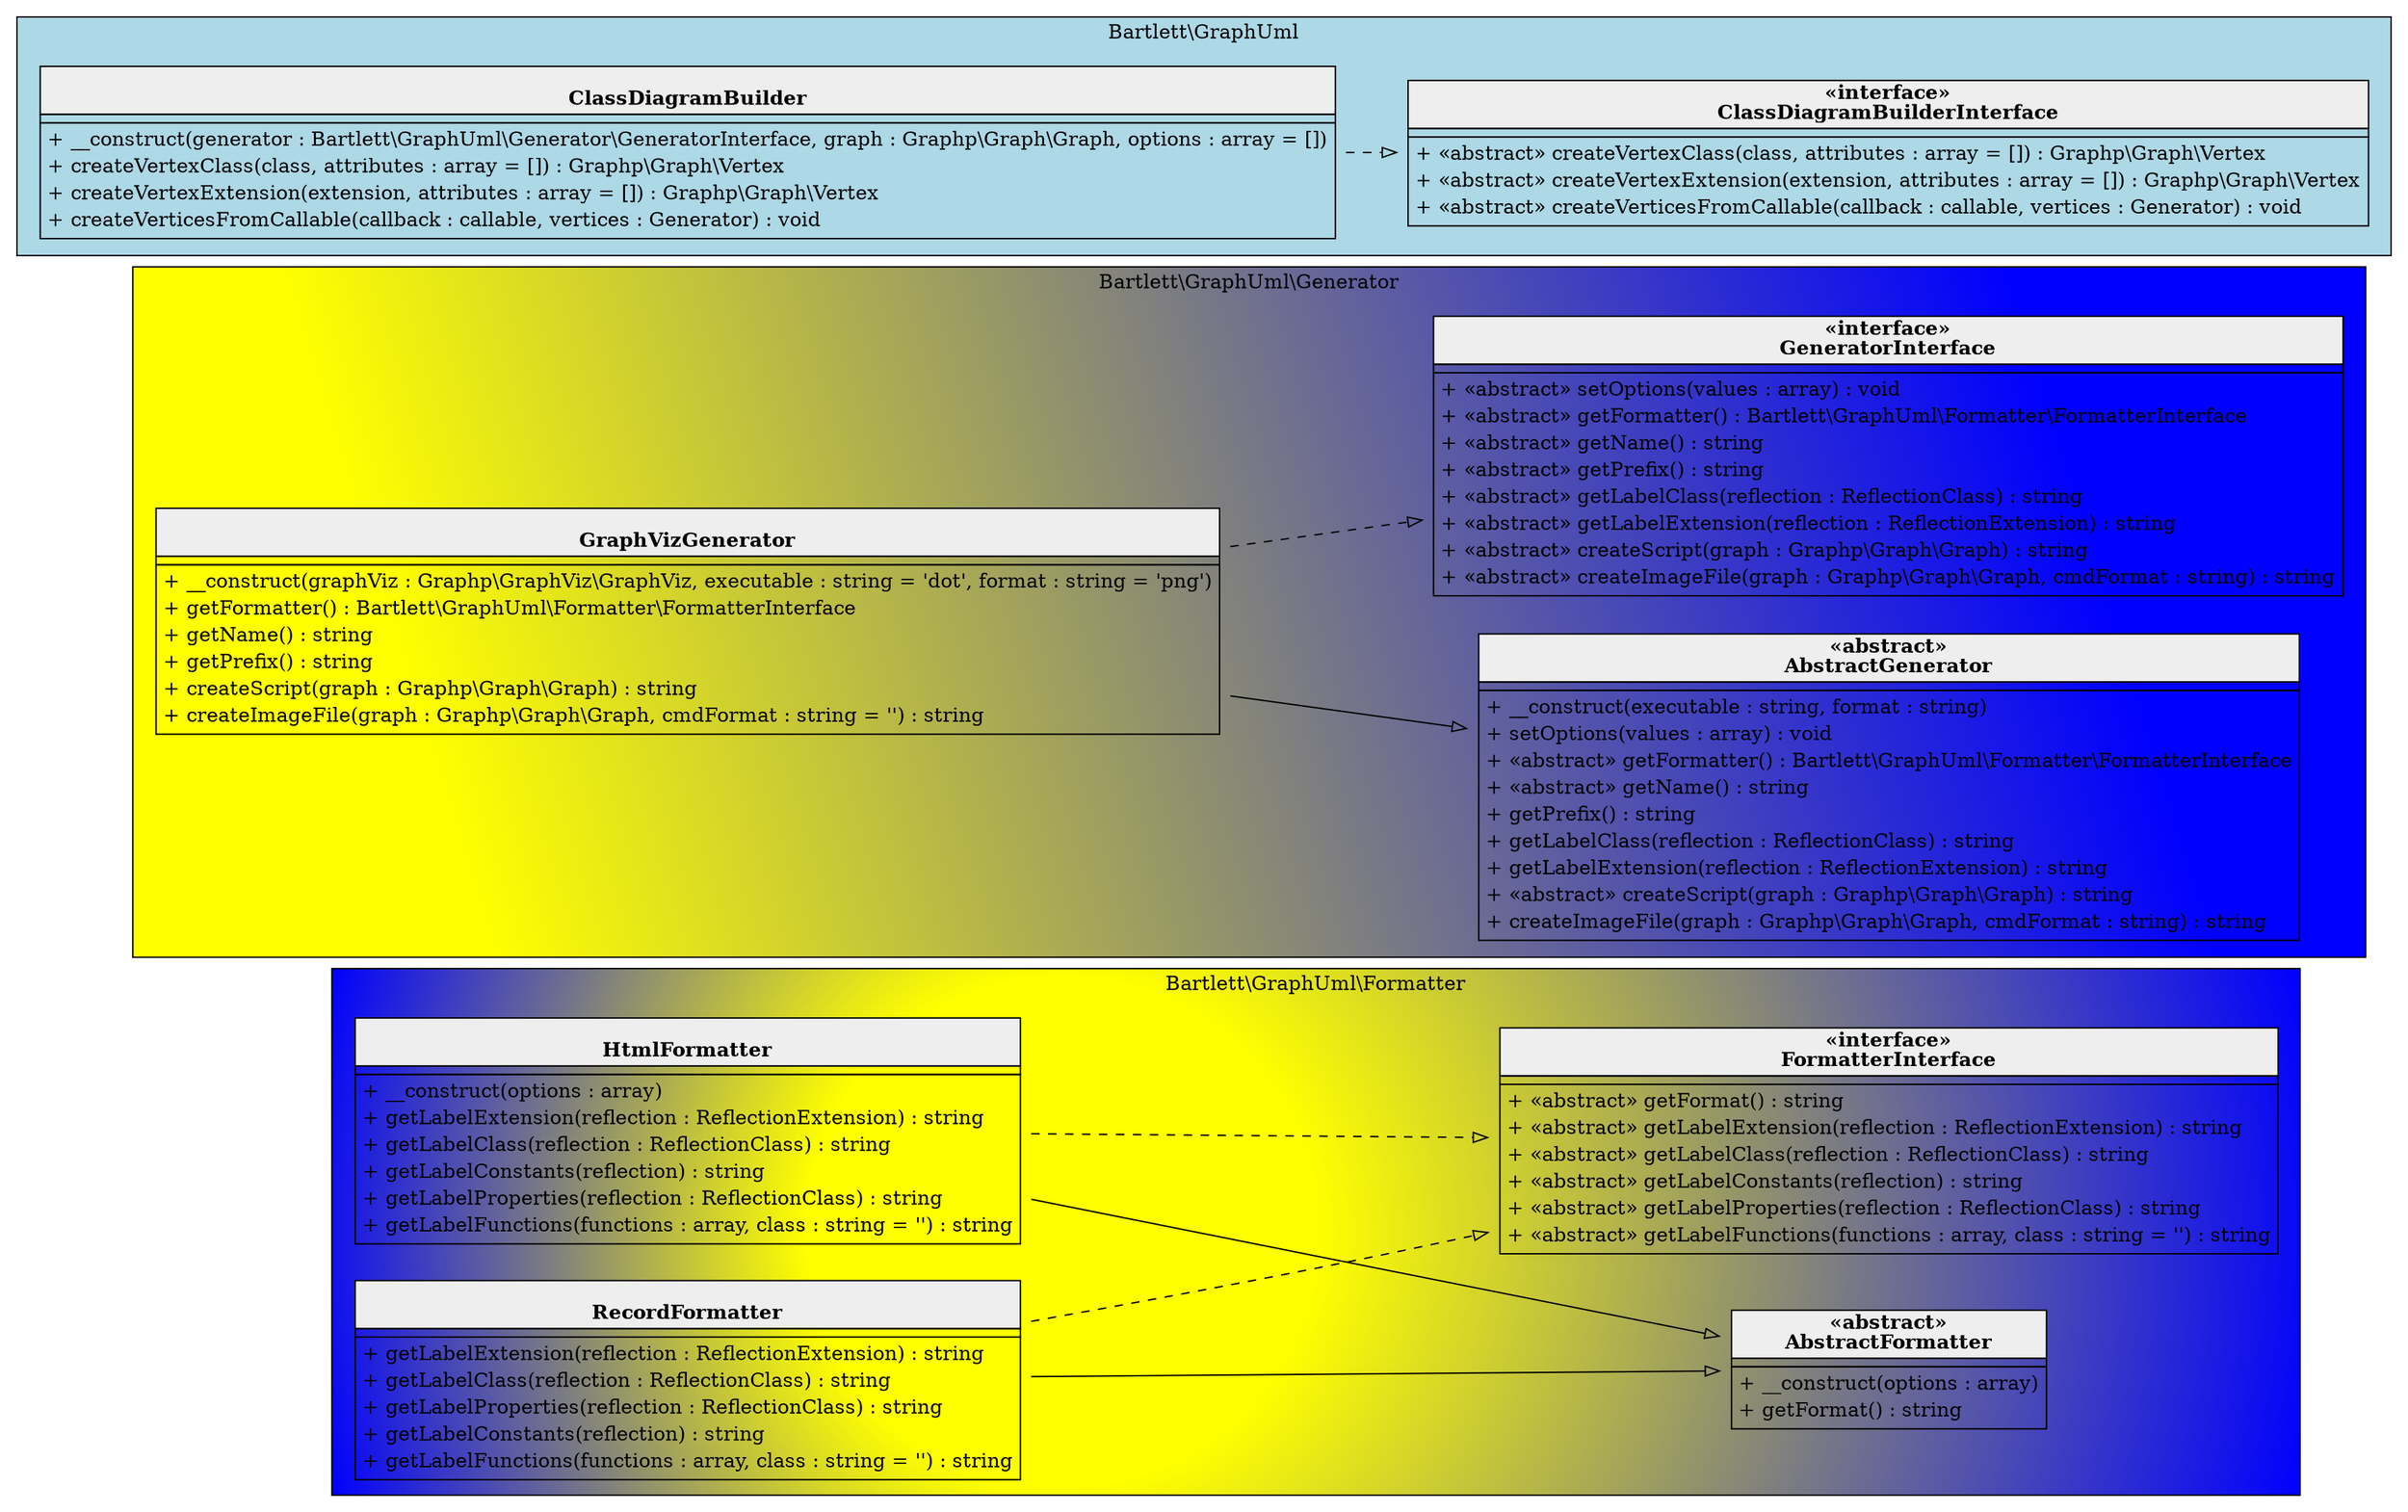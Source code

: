 digraph {
  graph [rankdir="LR"]
  subgraph cluster_0 {
    graph [style="radial" fillcolor="yellow:blue" gradientangle=180]
    label = "Bartlett\\GraphUml\\Formatter"
    "Bartlett\\GraphUml\\Formatter\\HtmlFormatter" [shape="none" label=<
<table cellspacing="0" border="0" cellborder="1">
    <tr><td bgcolor="#eeeeee"><b><br/>HtmlFormatter</b></td></tr>
    <tr><td></td></tr>
    <tr><td><table border="0" cellspacing="0" cellpadding="2">
    <tr><td align="left">+ __construct(options : array)</td></tr>
    <tr><td align="left">+ getLabelExtension(reflection : ReflectionExtension) : string</td></tr>
    <tr><td align="left">+ getLabelClass(reflection : ReflectionClass) : string</td></tr>
    <tr><td align="left">+ getLabelConstants(reflection) : string</td></tr>
    <tr><td align="left">+ getLabelProperties(reflection : ReflectionClass) : string</td></tr>
    <tr><td align="left">+ getLabelFunctions(functions : array, class : string = '') : string</td></tr>
</table></td></tr>
</table>>]
    "Bartlett\\GraphUml\\Formatter\\AbstractFormatter" [shape="none" label=<
<table cellspacing="0" border="0" cellborder="1">
    <tr><td bgcolor="#eeeeee"><b>«abstract»<br/>AbstractFormatter</b></td></tr>
    <tr><td></td></tr>
    <tr><td><table border="0" cellspacing="0" cellpadding="2">
    <tr><td align="left">+ __construct(options : array)</td></tr>
    <tr><td align="left">+ getFormat() : string</td></tr>
</table></td></tr>
</table>>]
    "Bartlett\\GraphUml\\Formatter\\FormatterInterface" [shape="none" label=<
<table cellspacing="0" border="0" cellborder="1">
    <tr><td bgcolor="#eeeeee"><b>«interface»<br/>FormatterInterface</b></td></tr>
    <tr><td></td></tr>
    <tr><td><table border="0" cellspacing="0" cellpadding="2">
    <tr><td align="left">+ «abstract» getFormat() : string</td></tr>
    <tr><td align="left">+ «abstract» getLabelExtension(reflection : ReflectionExtension) : string</td></tr>
    <tr><td align="left">+ «abstract» getLabelClass(reflection : ReflectionClass) : string</td></tr>
    <tr><td align="left">+ «abstract» getLabelConstants(reflection) : string</td></tr>
    <tr><td align="left">+ «abstract» getLabelProperties(reflection : ReflectionClass) : string</td></tr>
    <tr><td align="left">+ «abstract» getLabelFunctions(functions : array, class : string = '') : string</td></tr>
</table></td></tr>
</table>>]
    "Bartlett\\GraphUml\\Formatter\\RecordFormatter" [shape="none" label=<
<table cellspacing="0" border="0" cellborder="1">
    <tr><td bgcolor="#eeeeee"><b><br/>RecordFormatter</b></td></tr>
    <tr><td></td></tr>
    <tr><td><table border="0" cellspacing="0" cellpadding="2">
    <tr><td align="left">+ getLabelExtension(reflection : ReflectionExtension) : string</td></tr>
    <tr><td align="left">+ getLabelClass(reflection : ReflectionClass) : string</td></tr>
    <tr><td align="left">+ getLabelProperties(reflection : ReflectionClass) : string</td></tr>
    <tr><td align="left">+ getLabelConstants(reflection) : string</td></tr>
    <tr><td align="left">+ getLabelFunctions(functions : array, class : string = '') : string</td></tr>
</table></td></tr>
</table>>]
  }
  subgraph cluster_1 {
    graph [style="filled" fillcolor="yellow:blue" gradientangle=45]
    label = "Bartlett\\GraphUml\\Generator"
    "Bartlett\\GraphUml\\Generator\\GraphVizGenerator" [shape="none" label=<
<table cellspacing="0" border="0" cellborder="1">
    <tr><td bgcolor="#eeeeee"><b><br/>GraphVizGenerator</b></td></tr>
    <tr><td></td></tr>
    <tr><td><table border="0" cellspacing="0" cellpadding="2">
    <tr><td align="left">+ __construct(graphViz : Graphp\\GraphViz\\GraphViz, executable : string = 'dot', format : string = 'png')</td></tr>
    <tr><td align="left">+ getFormatter() : Bartlett\\GraphUml\\Formatter\\FormatterInterface</td></tr>
    <tr><td align="left">+ getName() : string</td></tr>
    <tr><td align="left">+ getPrefix() : string</td></tr>
    <tr><td align="left">+ createScript(graph : Graphp\\Graph\\Graph) : string</td></tr>
    <tr><td align="left">+ createImageFile(graph : Graphp\\Graph\\Graph, cmdFormat : string = '') : string</td></tr>
</table></td></tr>
</table>>]
    "Bartlett\\GraphUml\\Generator\\AbstractGenerator" [shape="none" label=<
<table cellspacing="0" border="0" cellborder="1">
    <tr><td bgcolor="#eeeeee"><b>«abstract»<br/>AbstractGenerator</b></td></tr>
    <tr><td></td></tr>
    <tr><td><table border="0" cellspacing="0" cellpadding="2">
    <tr><td align="left">+ __construct(executable : string, format : string)</td></tr>
    <tr><td align="left">+ setOptions(values : array) : void</td></tr>
    <tr><td align="left">+ «abstract» getFormatter() : Bartlett\\GraphUml\\Formatter\\FormatterInterface</td></tr>
    <tr><td align="left">+ «abstract» getName() : string</td></tr>
    <tr><td align="left">+ getPrefix() : string</td></tr>
    <tr><td align="left">+ getLabelClass(reflection : ReflectionClass) : string</td></tr>
    <tr><td align="left">+ getLabelExtension(reflection : ReflectionExtension) : string</td></tr>
    <tr><td align="left">+ «abstract» createScript(graph : Graphp\\Graph\\Graph) : string</td></tr>
    <tr><td align="left">+ createImageFile(graph : Graphp\\Graph\\Graph, cmdFormat : string) : string</td></tr>
</table></td></tr>
</table>>]
    "Bartlett\\GraphUml\\Generator\\GeneratorInterface" [shape="none" label=<
<table cellspacing="0" border="0" cellborder="1">
    <tr><td bgcolor="#eeeeee"><b>«interface»<br/>GeneratorInterface</b></td></tr>
    <tr><td></td></tr>
    <tr><td><table border="0" cellspacing="0" cellpadding="2">
    <tr><td align="left">+ «abstract» setOptions(values : array) : void</td></tr>
    <tr><td align="left">+ «abstract» getFormatter() : Bartlett\\GraphUml\\Formatter\\FormatterInterface</td></tr>
    <tr><td align="left">+ «abstract» getName() : string</td></tr>
    <tr><td align="left">+ «abstract» getPrefix() : string</td></tr>
    <tr><td align="left">+ «abstract» getLabelClass(reflection : ReflectionClass) : string</td></tr>
    <tr><td align="left">+ «abstract» getLabelExtension(reflection : ReflectionExtension) : string</td></tr>
    <tr><td align="left">+ «abstract» createScript(graph : Graphp\\Graph\\Graph) : string</td></tr>
    <tr><td align="left">+ «abstract» createImageFile(graph : Graphp\\Graph\\Graph, cmdFormat : string) : string</td></tr>
</table></td></tr>
</table>>]
  }
  subgraph cluster_2 {
    graph [bgcolor="lightblue"]
    label = "Bartlett\\GraphUml"
    "Bartlett\\GraphUml\\ClassDiagramBuilder" [shape="none" label=<
<table cellspacing="0" border="0" cellborder="1">
    <tr><td bgcolor="#eeeeee"><b><br/>ClassDiagramBuilder</b></td></tr>
    <tr><td></td></tr>
    <tr><td><table border="0" cellspacing="0" cellpadding="2">
    <tr><td align="left">+ __construct(generator : Bartlett\\GraphUml\\Generator\\GeneratorInterface, graph : Graphp\\Graph\\Graph, options : array = [])</td></tr>
    <tr><td align="left">+ createVertexClass(class, attributes : array = []) : Graphp\\Graph\\Vertex</td></tr>
    <tr><td align="left">+ createVertexExtension(extension, attributes : array = []) : Graphp\\Graph\\Vertex</td></tr>
    <tr><td align="left">+ createVerticesFromCallable(callback : callable, vertices : Generator) : void</td></tr>
</table></td></tr>
</table>>]
    "Bartlett\\GraphUml\\ClassDiagramBuilderInterface" [shape="none" label=<
<table cellspacing="0" border="0" cellborder="1">
    <tr><td bgcolor="#eeeeee"><b>«interface»<br/>ClassDiagramBuilderInterface</b></td></tr>
    <tr><td></td></tr>
    <tr><td><table border="0" cellspacing="0" cellpadding="2">
    <tr><td align="left">+ «abstract» createVertexClass(class, attributes : array = []) : Graphp\\Graph\\Vertex</td></tr>
    <tr><td align="left">+ «abstract» createVertexExtension(extension, attributes : array = []) : Graphp\\Graph\\Vertex</td></tr>
    <tr><td align="left">+ «abstract» createVerticesFromCallable(callback : callable, vertices : Generator) : void</td></tr>
</table></td></tr>
</table>>]
  }
  "Bartlett\\GraphUml\\Formatter\\HtmlFormatter" -> "Bartlett\\GraphUml\\Formatter\\AbstractFormatter" [arrowhead="empty" style="filled"]
  "Bartlett\\GraphUml\\Formatter\\HtmlFormatter" -> "Bartlett\\GraphUml\\Formatter\\FormatterInterface" [arrowhead="empty" style="dashed"]
  "Bartlett\\GraphUml\\Formatter\\RecordFormatter" -> "Bartlett\\GraphUml\\Formatter\\AbstractFormatter" [arrowhead="empty" style="filled"]
  "Bartlett\\GraphUml\\Formatter\\RecordFormatter" -> "Bartlett\\GraphUml\\Formatter\\FormatterInterface" [arrowhead="empty" style="dashed"]
  "Bartlett\\GraphUml\\Generator\\GraphVizGenerator" -> "Bartlett\\GraphUml\\Generator\\AbstractGenerator" [arrowhead="empty" style="filled"]
  "Bartlett\\GraphUml\\Generator\\GraphVizGenerator" -> "Bartlett\\GraphUml\\Generator\\GeneratorInterface" [arrowhead="empty" style="dashed"]
  "Bartlett\\GraphUml\\ClassDiagramBuilder" -> "Bartlett\\GraphUml\\ClassDiagramBuilderInterface" [arrowhead="empty" style="dashed"]
}
